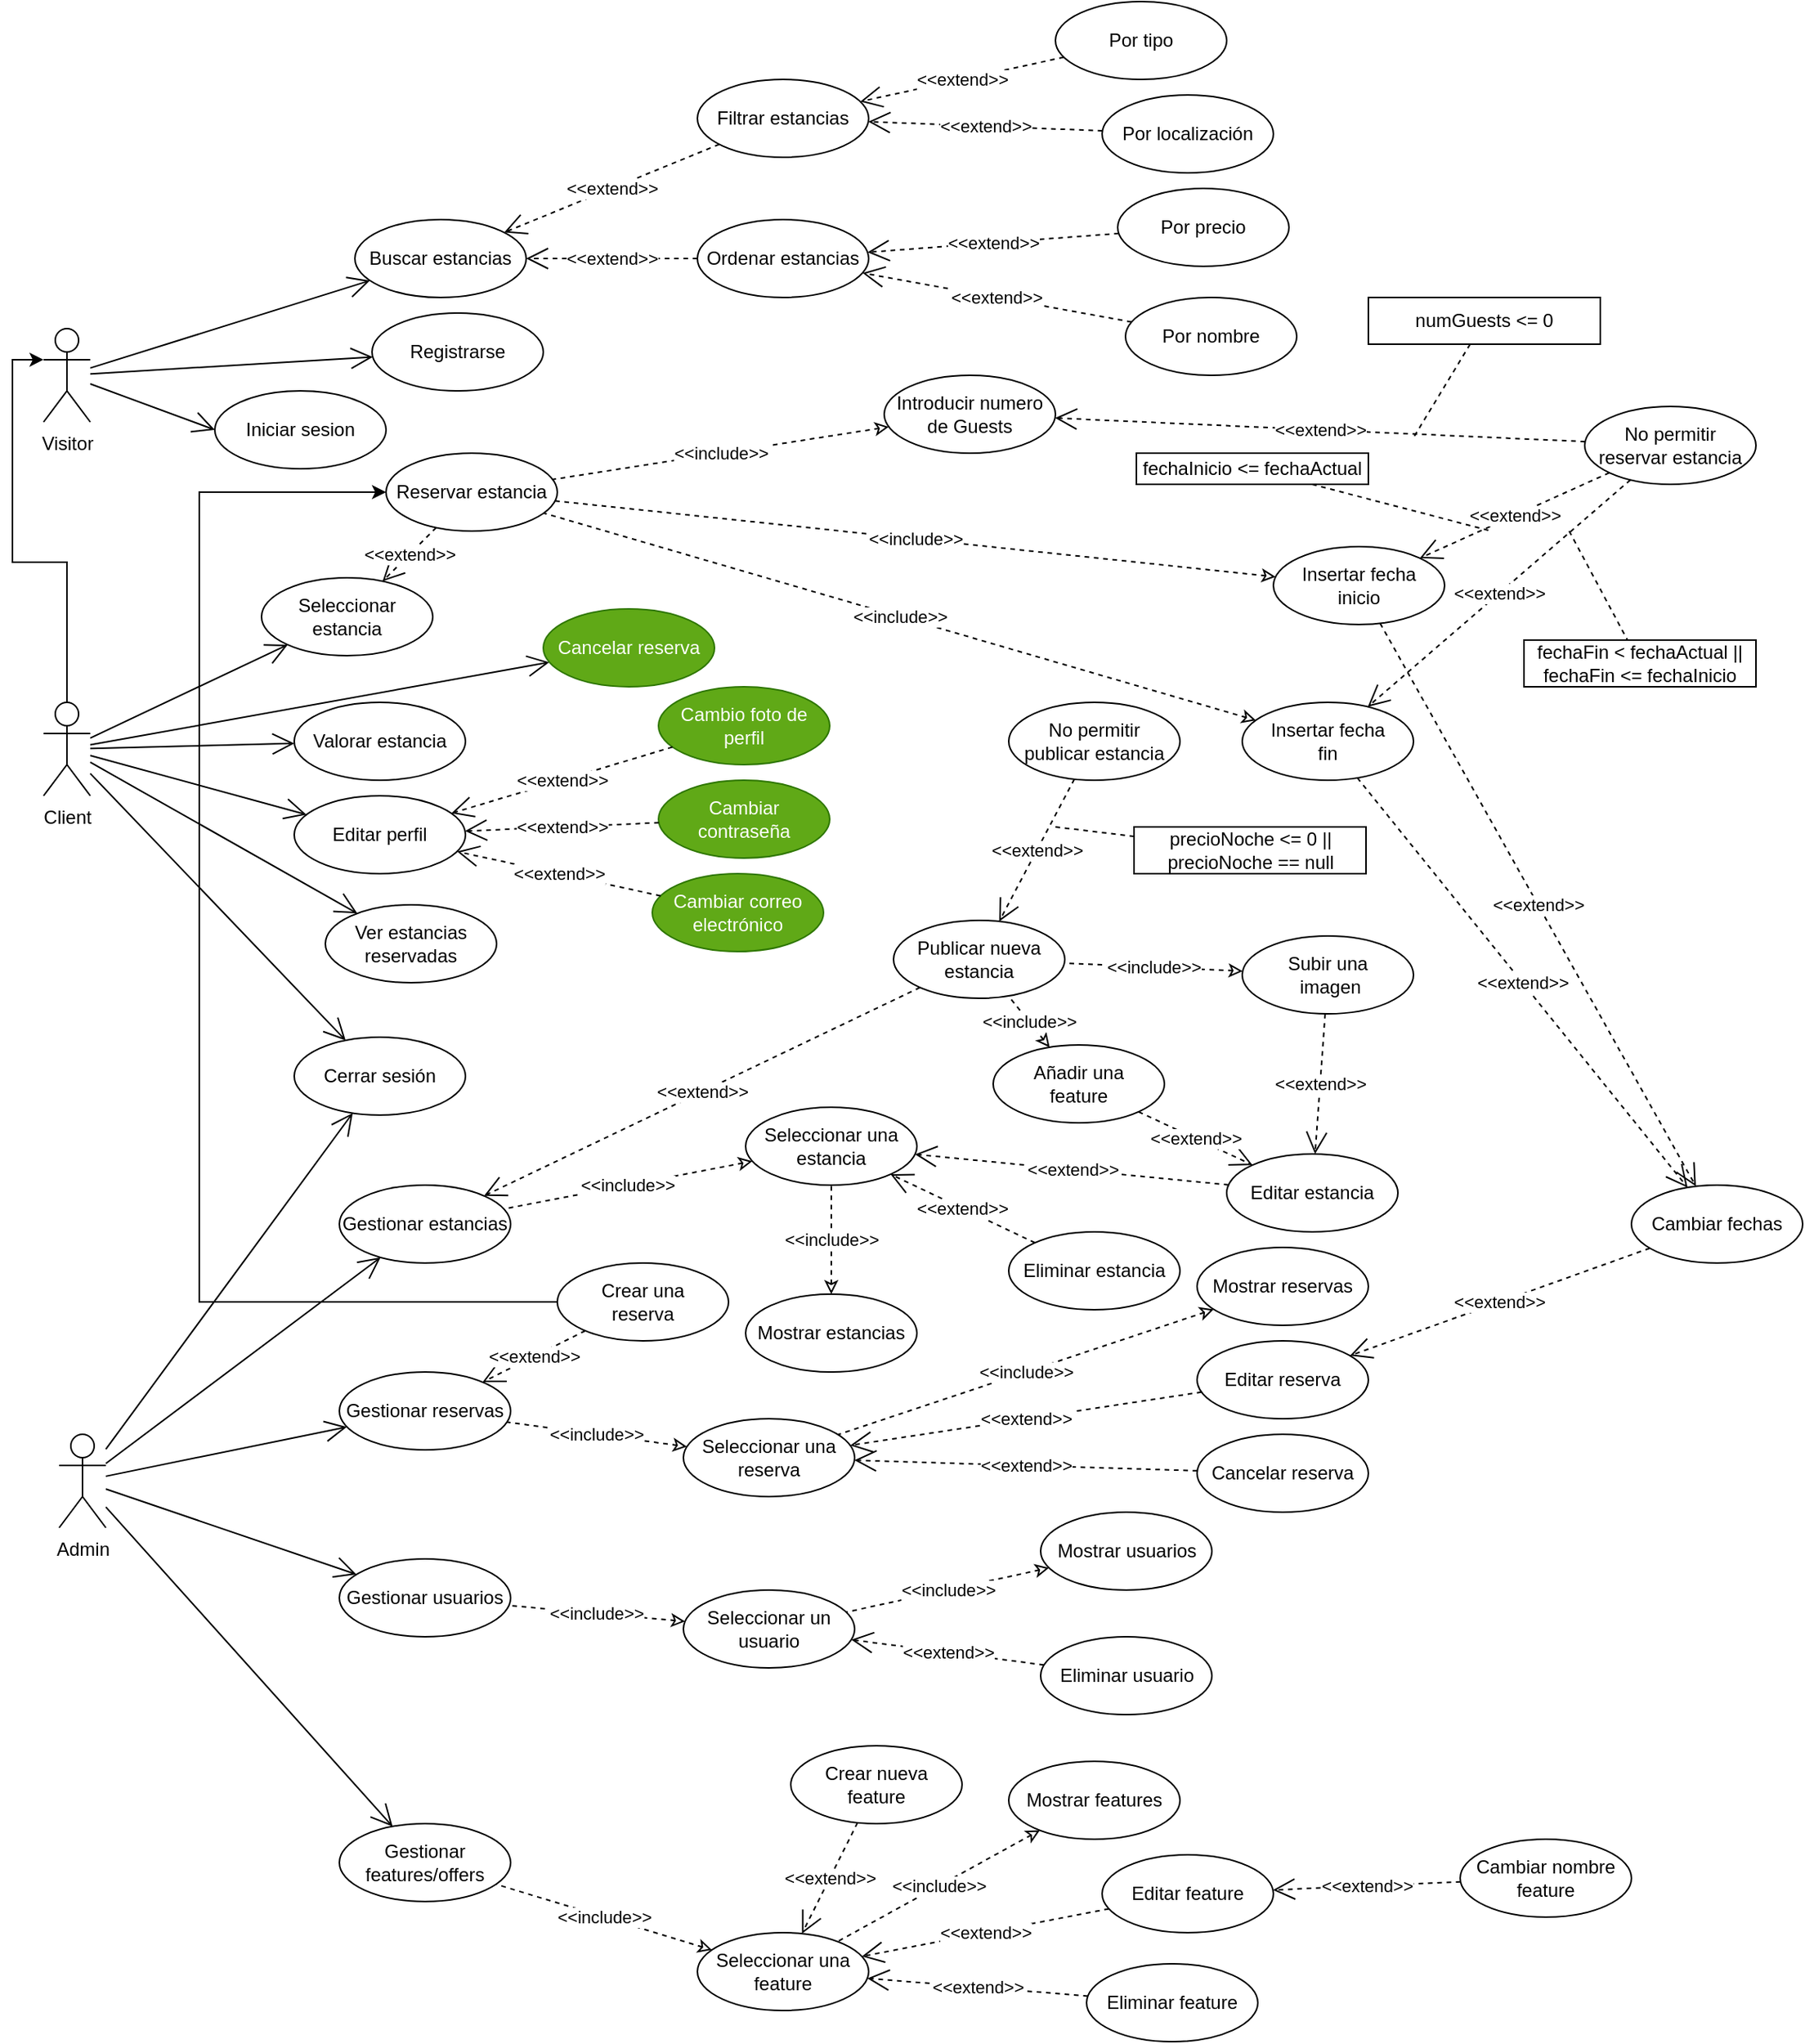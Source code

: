 <mxfile version="26.2.9">
  <diagram name="Página-1" id="_xO0QbE987_X0M04Rgfk">
    <mxGraphModel grid="1" page="1" gridSize="10" guides="1" tooltips="1" connect="1" arrows="1" fold="1" pageScale="1" pageWidth="827" pageHeight="1169" math="0" shadow="0">
      <root>
        <mxCell id="0" />
        <mxCell id="1" parent="0" />
        <mxCell id="gRz4dffpKQASnEYgBaMr-1" value="Visitor" style="shape=umlActor;verticalLabelPosition=bottom;verticalAlign=top;html=1;" vertex="1" parent="1">
          <mxGeometry x="90" y="80" width="30" height="60" as="geometry" />
        </mxCell>
        <mxCell id="uzNzcCV1e9_UphAIk8Aw-1" value="Admin" style="shape=umlActor;verticalLabelPosition=bottom;verticalAlign=top;html=1;" vertex="1" parent="1">
          <mxGeometry x="100" y="790" width="30" height="60" as="geometry" />
        </mxCell>
        <mxCell id="uzNzcCV1e9_UphAIk8Aw-9" style="edgeStyle=orthogonalEdgeStyle;rounded=0;orthogonalLoop=1;jettySize=auto;html=1;entryX=0;entryY=0.333;entryDx=0;entryDy=0;entryPerimeter=0;" edge="1" parent="1" source="uzNzcCV1e9_UphAIk8Aw-2" target="gRz4dffpKQASnEYgBaMr-1">
          <mxGeometry relative="1" as="geometry">
            <mxPoint x="40" y="130" as="targetPoint" />
          </mxGeometry>
        </mxCell>
        <mxCell id="uzNzcCV1e9_UphAIk8Aw-2" value="Client" style="shape=umlActor;verticalLabelPosition=bottom;verticalAlign=top;html=1;" vertex="1" parent="1">
          <mxGeometry x="90" y="320" width="30" height="60" as="geometry" />
        </mxCell>
        <mxCell id="uzNzcCV1e9_UphAIk8Aw-18" value="" style="endArrow=open;endFill=1;endSize=12;html=1;rounded=0;" edge="1" parent="1" source="gRz4dffpKQASnEYgBaMr-1" target="uzNzcCV1e9_UphAIk8Aw-12">
          <mxGeometry width="160" relative="1" as="geometry">
            <mxPoint x="170" y="40" as="sourcePoint" />
            <mxPoint x="330" y="40" as="targetPoint" />
          </mxGeometry>
        </mxCell>
        <mxCell id="uzNzcCV1e9_UphAIk8Aw-19" value="" style="endArrow=open;endFill=1;endSize=12;html=1;rounded=0;" edge="1" parent="1" source="gRz4dffpKQASnEYgBaMr-1" target="uzNzcCV1e9_UphAIk8Aw-14">
          <mxGeometry width="160" relative="1" as="geometry">
            <mxPoint x="130" y="117" as="sourcePoint" />
            <mxPoint x="420" y="55" as="targetPoint" />
          </mxGeometry>
        </mxCell>
        <mxCell id="uzNzcCV1e9_UphAIk8Aw-20" value="" style="endArrow=open;endFill=1;endSize=12;html=1;rounded=0;entryX=0;entryY=0.5;entryDx=0;entryDy=0;" edge="1" parent="1" source="gRz4dffpKQASnEYgBaMr-1" target="uzNzcCV1e9_UphAIk8Aw-13">
          <mxGeometry width="160" relative="1" as="geometry">
            <mxPoint x="130" y="119" as="sourcePoint" />
            <mxPoint x="340" y="105" as="targetPoint" />
          </mxGeometry>
        </mxCell>
        <mxCell id="uzNzcCV1e9_UphAIk8Aw-25" value="" style="endArrow=open;endFill=1;endSize=12;html=1;rounded=0;" edge="1" parent="1" source="uzNzcCV1e9_UphAIk8Aw-2" target="CLV_C2SPUZ1AyrpM7MTl-60">
          <mxGeometry width="160" relative="1" as="geometry">
            <mxPoint x="130" y="124" as="sourcePoint" />
            <mxPoint x="230" y="290" as="targetPoint" />
          </mxGeometry>
        </mxCell>
        <mxCell id="uzNzcCV1e9_UphAIk8Aw-26" value="" style="endArrow=open;endFill=1;endSize=12;html=1;rounded=0;" edge="1" parent="1" source="uzNzcCV1e9_UphAIk8Aw-2" target="uzNzcCV1e9_UphAIk8Aw-16">
          <mxGeometry width="160" relative="1" as="geometry">
            <mxPoint x="130" y="276" as="sourcePoint" />
            <mxPoint x="200" y="255" as="targetPoint" />
          </mxGeometry>
        </mxCell>
        <mxCell id="uzNzcCV1e9_UphAIk8Aw-28" value="" style="endArrow=open;endFill=1;endSize=12;html=1;rounded=0;" edge="1" parent="1" source="uzNzcCV1e9_UphAIk8Aw-2" target="uzNzcCV1e9_UphAIk8Aw-27">
          <mxGeometry width="160" relative="1" as="geometry">
            <mxPoint x="130" y="355" as="sourcePoint" />
            <mxPoint x="270" y="305" as="targetPoint" />
          </mxGeometry>
        </mxCell>
        <mxCell id="uzNzcCV1e9_UphAIk8Aw-30" value="" style="endArrow=open;endFill=1;endSize=12;html=1;rounded=0;" edge="1" parent="1" source="uzNzcCV1e9_UphAIk8Aw-2" target="uzNzcCV1e9_UphAIk8Aw-29">
          <mxGeometry width="160" relative="1" as="geometry">
            <mxPoint x="130" y="360" as="sourcePoint" />
            <mxPoint x="270" y="365" as="targetPoint" />
          </mxGeometry>
        </mxCell>
        <mxCell id="uzNzcCV1e9_UphAIk8Aw-38" value="" style="endArrow=open;endFill=1;endSize=12;html=1;rounded=0;" edge="1" parent="1" source="uzNzcCV1e9_UphAIk8Aw-2" target="uzNzcCV1e9_UphAIk8Aw-37">
          <mxGeometry width="160" relative="1" as="geometry">
            <mxPoint x="130" y="366" as="sourcePoint" />
            <mxPoint x="261" y="415" as="targetPoint" />
          </mxGeometry>
        </mxCell>
        <mxCell id="uzNzcCV1e9_UphAIk8Aw-12" value="Buscar estancias" style="ellipse;whiteSpace=wrap;html=1;" vertex="1" parent="1">
          <mxGeometry x="290" y="10" width="110" height="50" as="geometry" />
        </mxCell>
        <mxCell id="uzNzcCV1e9_UphAIk8Aw-13" value="Iniciar sesion" style="ellipse;whiteSpace=wrap;html=1;" vertex="1" parent="1">
          <mxGeometry x="200" y="120" width="110" height="50" as="geometry" />
        </mxCell>
        <mxCell id="uzNzcCV1e9_UphAIk8Aw-14" value="Registrarse" style="ellipse;whiteSpace=wrap;html=1;" vertex="1" parent="1">
          <mxGeometry x="301" y="70" width="110" height="50" as="geometry" />
        </mxCell>
        <mxCell id="uzNzcCV1e9_UphAIk8Aw-15" value="Reservar estancia" style="ellipse;whiteSpace=wrap;html=1;" vertex="1" parent="1">
          <mxGeometry x="310" y="160" width="110" height="50" as="geometry" />
        </mxCell>
        <mxCell id="uzNzcCV1e9_UphAIk8Aw-16" value="Cancelar reserva" style="ellipse;whiteSpace=wrap;html=1;fillColor=#60a917;fontColor=#ffffff;strokeColor=#2D7600;" vertex="1" parent="1">
          <mxGeometry x="411" y="260" width="110" height="50" as="geometry" />
        </mxCell>
        <mxCell id="uzNzcCV1e9_UphAIk8Aw-27" value="Valorar estancia" style="ellipse;whiteSpace=wrap;html=1;" vertex="1" parent="1">
          <mxGeometry x="251" y="320" width="110" height="50" as="geometry" />
        </mxCell>
        <mxCell id="uzNzcCV1e9_UphAIk8Aw-29" value="Editar perfil" style="ellipse;whiteSpace=wrap;html=1;" vertex="1" parent="1">
          <mxGeometry x="251" y="380" width="110" height="50" as="geometry" />
        </mxCell>
        <mxCell id="uzNzcCV1e9_UphAIk8Aw-31" value="Cambiar contraseña" style="ellipse;whiteSpace=wrap;html=1;fillColor=#60a917;fontColor=#ffffff;strokeColor=#2D7600;" vertex="1" parent="1">
          <mxGeometry x="485" y="370" width="110" height="50" as="geometry" />
        </mxCell>
        <mxCell id="uzNzcCV1e9_UphAIk8Aw-32" value="&amp;lt;&amp;lt;e&lt;span style=&quot;background-color: light-dark(#ffffff, var(--ge-dark-color, #121212)); color: light-dark(rgb(0, 0, 0), rgb(255, 255, 255));&quot;&gt;xtend&amp;gt;&amp;gt;&lt;/span&gt;" style="endArrow=open;endSize=12;dashed=1;html=1;rounded=0;" edge="1" parent="1" source="uzNzcCV1e9_UphAIk8Aw-31" target="uzNzcCV1e9_UphAIk8Aw-29">
          <mxGeometry width="160" relative="1" as="geometry">
            <mxPoint x="411" y="285" as="sourcePoint" />
            <mxPoint x="271" y="255" as="targetPoint" />
          </mxGeometry>
        </mxCell>
        <mxCell id="uzNzcCV1e9_UphAIk8Aw-33" value="Cambio foto de&lt;div&gt;perfil&lt;/div&gt;" style="ellipse;whiteSpace=wrap;html=1;fillColor=#60a917;fontColor=#ffffff;strokeColor=#2D7600;" vertex="1" parent="1">
          <mxGeometry x="485" y="310" width="110" height="50" as="geometry" />
        </mxCell>
        <mxCell id="uzNzcCV1e9_UphAIk8Aw-34" value="&amp;lt;&amp;lt;e&lt;span style=&quot;background-color: light-dark(#ffffff, var(--ge-dark-color, #121212)); color: light-dark(rgb(0, 0, 0), rgb(255, 255, 255));&quot;&gt;xtend&amp;gt;&amp;gt;&lt;/span&gt;" style="endArrow=open;endSize=12;dashed=1;html=1;rounded=0;" edge="1" parent="1" source="uzNzcCV1e9_UphAIk8Aw-33" target="uzNzcCV1e9_UphAIk8Aw-29">
          <mxGeometry width="160" relative="1" as="geometry">
            <mxPoint x="451" y="465" as="sourcePoint" />
            <mxPoint x="341" y="425" as="targetPoint" />
          </mxGeometry>
        </mxCell>
        <mxCell id="uzNzcCV1e9_UphAIk8Aw-35" value="Cambiar correo&lt;div&gt;electrónico&lt;/div&gt;" style="ellipse;whiteSpace=wrap;html=1;fillColor=#60a917;fontColor=#ffffff;strokeColor=#2D7600;" vertex="1" parent="1">
          <mxGeometry x="481" y="430" width="110" height="50" as="geometry" />
        </mxCell>
        <mxCell id="uzNzcCV1e9_UphAIk8Aw-36" value="&amp;lt;&amp;lt;e&lt;span style=&quot;background-color: light-dark(#ffffff, var(--ge-dark-color, #121212)); color: light-dark(rgb(0, 0, 0), rgb(255, 255, 255));&quot;&gt;xtend&amp;gt;&amp;gt;&lt;/span&gt;" style="endArrow=open;endSize=12;dashed=1;html=1;rounded=0;" edge="1" parent="1" source="uzNzcCV1e9_UphAIk8Aw-35" target="uzNzcCV1e9_UphAIk8Aw-29">
          <mxGeometry width="160" relative="1" as="geometry">
            <mxPoint x="441" y="365" as="sourcePoint" />
            <mxPoint x="325" y="407" as="targetPoint" />
          </mxGeometry>
        </mxCell>
        <mxCell id="uzNzcCV1e9_UphAIk8Aw-37" value="Ver estancias&lt;div&gt;reservadas&lt;/div&gt;" style="ellipse;whiteSpace=wrap;html=1;" vertex="1" parent="1">
          <mxGeometry x="271" y="450" width="110" height="50" as="geometry" />
        </mxCell>
        <mxCell id="uzNzcCV1e9_UphAIk8Aw-39" value="Insertar fecha&lt;div&gt;inicio&lt;/div&gt;" style="ellipse;whiteSpace=wrap;html=1;" vertex="1" parent="1">
          <mxGeometry x="880" y="220" width="110" height="50" as="geometry" />
        </mxCell>
        <mxCell id="uzNzcCV1e9_UphAIk8Aw-40" value="Insertar fecha&lt;div&gt;fin&lt;/div&gt;" style="ellipse;whiteSpace=wrap;html=1;" vertex="1" parent="1">
          <mxGeometry x="860" y="320" width="110" height="50" as="geometry" />
        </mxCell>
        <mxCell id="uzNzcCV1e9_UphAIk8Aw-41" value="&amp;lt;&amp;lt;include&lt;span style=&quot;background-color: light-dark(#ffffff, var(--ge-dark-color, #121212)); color: light-dark(rgb(0, 0, 0), rgb(255, 255, 255));&quot;&gt;&amp;gt;&amp;gt;&lt;/span&gt;" style="endArrow=none;endSize=12;dashed=1;html=1;rounded=0;startArrow=classic;startFill=0;" edge="1" parent="1" source="uzNzcCV1e9_UphAIk8Aw-39" target="uzNzcCV1e9_UphAIk8Aw-15">
          <mxGeometry width="160" relative="1" as="geometry">
            <mxPoint x="407" y="250" as="sourcePoint" />
            <mxPoint x="291" y="292" as="targetPoint" />
          </mxGeometry>
        </mxCell>
        <mxCell id="uzNzcCV1e9_UphAIk8Aw-42" value="&amp;lt;&amp;lt;include&lt;span style=&quot;background-color: light-dark(#ffffff, var(--ge-dark-color, #121212)); color: light-dark(rgb(0, 0, 0), rgb(255, 255, 255));&quot;&gt;&amp;gt;&amp;gt;&lt;/span&gt;" style="endArrow=none;endSize=12;dashed=1;html=1;rounded=0;startArrow=classic;startFill=0;" edge="1" parent="1" source="uzNzcCV1e9_UphAIk8Aw-40" target="uzNzcCV1e9_UphAIk8Aw-15">
          <mxGeometry width="160" relative="1" as="geometry">
            <mxPoint x="427" y="153" as="sourcePoint" />
            <mxPoint x="320" y="215" as="targetPoint" />
          </mxGeometry>
        </mxCell>
        <mxCell id="uzNzcCV1e9_UphAIk8Aw-43" value="No permitir&lt;div&gt;reservar estancia&lt;/div&gt;" style="ellipse;whiteSpace=wrap;html=1;" vertex="1" parent="1">
          <mxGeometry x="1080" y="130" width="110" height="50" as="geometry" />
        </mxCell>
        <mxCell id="uzNzcCV1e9_UphAIk8Aw-44" value="&amp;lt;&amp;lt;extend&amp;gt;&lt;span style=&quot;background-color: light-dark(#ffffff, var(--ge-dark-color, #121212)); color: light-dark(rgb(0, 0, 0), rgb(255, 255, 255));&quot;&gt;&amp;gt;&lt;/span&gt;" style="endArrow=open;endSize=12;dashed=1;html=1;rounded=0;" edge="1" parent="1" source="uzNzcCV1e9_UphAIk8Aw-43" target="uzNzcCV1e9_UphAIk8Aw-39">
          <mxGeometry width="160" relative="1" as="geometry">
            <mxPoint x="615" y="40" as="sourcePoint" />
            <mxPoint x="511" y="93" as="targetPoint" />
          </mxGeometry>
        </mxCell>
        <mxCell id="uzNzcCV1e9_UphAIk8Aw-45" value="&amp;lt;&amp;lt;extend&amp;gt;&lt;span style=&quot;background-color: light-dark(#ffffff, var(--ge-dark-color, #121212)); color: light-dark(rgb(0, 0, 0), rgb(255, 255, 255));&quot;&gt;&amp;gt;&lt;/span&gt;" style="endArrow=open;endSize=12;dashed=1;html=1;rounded=0;" edge="1" parent="1" source="uzNzcCV1e9_UphAIk8Aw-43" target="uzNzcCV1e9_UphAIk8Aw-40">
          <mxGeometry width="160" relative="1" as="geometry">
            <mxPoint x="651" y="125" as="sourcePoint" />
            <mxPoint x="521" y="145" as="targetPoint" />
          </mxGeometry>
        </mxCell>
        <mxCell id="uzNzcCV1e9_UphAIk8Aw-47" value="&lt;span style=&quot;text-wrap-mode: nowrap;&quot;&gt;fechaInicio &amp;lt;= fechaActual&lt;/span&gt;" style="rounded=0;whiteSpace=wrap;html=1;" vertex="1" parent="1">
          <mxGeometry x="792" y="160" width="149" height="20" as="geometry" />
        </mxCell>
        <mxCell id="uzNzcCV1e9_UphAIk8Aw-49" value="&lt;span style=&quot;text-wrap-mode: nowrap;&quot;&gt;fechaFin &amp;lt; fechaActual ||&lt;/span&gt;&lt;div&gt;&lt;span style=&quot;text-wrap-mode: nowrap;&quot;&gt;fechaFin &amp;lt;= fechaInicio&lt;/span&gt;&lt;/div&gt;" style="rounded=0;whiteSpace=wrap;html=1;" vertex="1" parent="1">
          <mxGeometry x="1041" y="280" width="149" height="30" as="geometry" />
        </mxCell>
        <mxCell id="uzNzcCV1e9_UphAIk8Aw-52" value="Publicar nueva estancia" style="ellipse;whiteSpace=wrap;html=1;" vertex="1" parent="1">
          <mxGeometry x="636" y="460" width="110" height="50" as="geometry" />
        </mxCell>
        <mxCell id="CnRL0Yv4_9OjAKzk4nfm-30" value="Editar estancia" style="ellipse;whiteSpace=wrap;html=1;" vertex="1" parent="1">
          <mxGeometry x="850" y="610" width="110" height="50" as="geometry" />
        </mxCell>
        <mxCell id="CnRL0Yv4_9OjAKzk4nfm-31" value="Eliminar estancia" style="ellipse;whiteSpace=wrap;html=1;" vertex="1" parent="1">
          <mxGeometry x="710" y="660" width="110" height="50" as="geometry" />
        </mxCell>
        <mxCell id="CnRL0Yv4_9OjAKzk4nfm-32" value="Filtrar estancias" style="ellipse;whiteSpace=wrap;html=1;" vertex="1" parent="1">
          <mxGeometry x="510" y="-80" width="110" height="50" as="geometry" />
        </mxCell>
        <mxCell id="CnRL0Yv4_9OjAKzk4nfm-35" value="&amp;lt;&amp;lt;extend&amp;gt;&lt;span style=&quot;background-color: light-dark(#ffffff, var(--ge-dark-color, #121212)); color: light-dark(rgb(0, 0, 0), rgb(255, 255, 255));&quot;&gt;&amp;gt;&lt;/span&gt;" style="endArrow=open;endSize=12;dashed=1;html=1;rounded=0;" edge="1" parent="1" source="CnRL0Yv4_9OjAKzk4nfm-32" target="uzNzcCV1e9_UphAIk8Aw-12">
          <mxGeometry width="160" relative="1" as="geometry">
            <mxPoint x="651" y="145" as="sourcePoint" />
            <mxPoint x="531" y="135" as="targetPoint" />
          </mxGeometry>
        </mxCell>
        <mxCell id="CLV_C2SPUZ1AyrpM7MTl-1" value="Mostrar estancias" style="ellipse;whiteSpace=wrap;html=1;" vertex="1" parent="1">
          <mxGeometry x="541" y="700" width="110" height="50" as="geometry" />
        </mxCell>
        <mxCell id="uzNzcCV1e9_UphAIk8Aw-50" value="" style="endArrow=none;dashed=1;html=1;rounded=0;" edge="1" parent="1" source="uzNzcCV1e9_UphAIk8Aw-47">
          <mxGeometry width="50" height="50" relative="1" as="geometry">
            <mxPoint x="724.5" y="450" as="sourcePoint" />
            <mxPoint x="1020" y="210" as="targetPoint" />
          </mxGeometry>
        </mxCell>
        <mxCell id="uzNzcCV1e9_UphAIk8Aw-51" value="" style="endArrow=none;dashed=1;html=1;rounded=0;" edge="1" parent="1" target="uzNzcCV1e9_UphAIk8Aw-49">
          <mxGeometry width="50" height="50" relative="1" as="geometry">
            <mxPoint x="1070" y="210" as="sourcePoint" />
            <mxPoint x="1103.497" y="330" as="targetPoint" />
          </mxGeometry>
        </mxCell>
        <mxCell id="CLV_C2SPUZ1AyrpM7MTl-10" value="Gestionar estancias" style="ellipse;whiteSpace=wrap;html=1;" vertex="1" parent="1">
          <mxGeometry x="280" y="630" width="110" height="50" as="geometry" />
        </mxCell>
        <mxCell id="CLV_C2SPUZ1AyrpM7MTl-11" value="Gestionar reservas" style="ellipse;whiteSpace=wrap;html=1;" vertex="1" parent="1">
          <mxGeometry x="280" y="750" width="110" height="50" as="geometry" />
        </mxCell>
        <mxCell id="CLV_C2SPUZ1AyrpM7MTl-12" value="Gestionar usuarios" style="ellipse;whiteSpace=wrap;html=1;" vertex="1" parent="1">
          <mxGeometry x="280" y="870" width="110" height="50" as="geometry" />
        </mxCell>
        <mxCell id="CLV_C2SPUZ1AyrpM7MTl-13" value="" style="endArrow=open;endFill=1;endSize=12;html=1;rounded=0;" edge="1" parent="1" source="uzNzcCV1e9_UphAIk8Aw-1" target="CLV_C2SPUZ1AyrpM7MTl-10">
          <mxGeometry width="160" relative="1" as="geometry">
            <mxPoint x="140" y="626" as="sourcePoint" />
            <mxPoint x="241" y="630" as="targetPoint" />
          </mxGeometry>
        </mxCell>
        <mxCell id="CLV_C2SPUZ1AyrpM7MTl-14" value="" style="endArrow=open;endFill=1;endSize=12;html=1;rounded=0;" edge="1" parent="1" source="uzNzcCV1e9_UphAIk8Aw-1" target="CLV_C2SPUZ1AyrpM7MTl-11">
          <mxGeometry width="160" relative="1" as="geometry">
            <mxPoint x="140" y="815" as="sourcePoint" />
            <mxPoint x="290" y="665" as="targetPoint" />
          </mxGeometry>
        </mxCell>
        <mxCell id="CLV_C2SPUZ1AyrpM7MTl-15" value="" style="endArrow=open;endFill=1;endSize=12;html=1;rounded=0;" edge="1" parent="1" source="uzNzcCV1e9_UphAIk8Aw-1" target="CLV_C2SPUZ1AyrpM7MTl-12">
          <mxGeometry width="160" relative="1" as="geometry">
            <mxPoint x="140" y="832" as="sourcePoint" />
            <mxPoint x="281" y="855" as="targetPoint" />
          </mxGeometry>
        </mxCell>
        <mxCell id="CLV_C2SPUZ1AyrpM7MTl-16" value="&amp;lt;&amp;lt;e&lt;span style=&quot;background-color: light-dark(#ffffff, var(--ge-dark-color, #121212)); color: light-dark(rgb(0, 0, 0), rgb(255, 255, 255));&quot;&gt;xtend&amp;gt;&amp;gt;&lt;/span&gt;" style="endArrow=open;endSize=12;dashed=1;html=1;rounded=0;" edge="1" parent="1" source="uzNzcCV1e9_UphAIk8Aw-52" target="CLV_C2SPUZ1AyrpM7MTl-10">
          <mxGeometry width="160" relative="1" as="geometry">
            <mxPoint x="451" y="495" as="sourcePoint" />
            <mxPoint x="325" y="443" as="targetPoint" />
          </mxGeometry>
        </mxCell>
        <mxCell id="CLV_C2SPUZ1AyrpM7MTl-17" value="&amp;lt;&amp;lt;e&lt;span style=&quot;background-color: light-dark(#ffffff, var(--ge-dark-color, #121212)); color: light-dark(rgb(0, 0, 0), rgb(255, 255, 255));&quot;&gt;xtend&amp;gt;&amp;gt;&lt;/span&gt;" style="endArrow=open;endSize=12;dashed=1;html=1;rounded=0;" edge="1" parent="1" source="CnRL0Yv4_9OjAKzk4nfm-30" target="CLV_C2SPUZ1AyrpM7MTl-35">
          <mxGeometry width="160" relative="1" as="geometry">
            <mxPoint x="457" y="588" as="sourcePoint" />
            <mxPoint x="372" y="643" as="targetPoint" />
          </mxGeometry>
        </mxCell>
        <mxCell id="CLV_C2SPUZ1AyrpM7MTl-18" value="&amp;lt;&amp;lt;e&lt;span style=&quot;background-color: light-dark(#ffffff, var(--ge-dark-color, #121212)); color: light-dark(rgb(0, 0, 0), rgb(255, 255, 255));&quot;&gt;xtend&amp;gt;&amp;gt;&lt;/span&gt;" style="endArrow=open;endSize=12;dashed=1;html=1;rounded=0;" edge="1" parent="1" source="CnRL0Yv4_9OjAKzk4nfm-31" target="CLV_C2SPUZ1AyrpM7MTl-35">
          <mxGeometry width="160" relative="1" as="geometry">
            <mxPoint x="480" y="625" as="sourcePoint" />
            <mxPoint x="384" y="647" as="targetPoint" />
          </mxGeometry>
        </mxCell>
        <mxCell id="CLV_C2SPUZ1AyrpM7MTl-20" value="Cerrar sesión" style="ellipse;whiteSpace=wrap;html=1;" vertex="1" parent="1">
          <mxGeometry x="251" y="535" width="110" height="50" as="geometry" />
        </mxCell>
        <mxCell id="CLV_C2SPUZ1AyrpM7MTl-21" value="" style="endArrow=open;endFill=1;endSize=12;html=1;rounded=0;" edge="1" parent="1" source="uzNzcCV1e9_UphAIk8Aw-2" target="CLV_C2SPUZ1AyrpM7MTl-20">
          <mxGeometry width="160" relative="1" as="geometry">
            <mxPoint x="130" y="372" as="sourcePoint" />
            <mxPoint x="261" y="475" as="targetPoint" />
          </mxGeometry>
        </mxCell>
        <mxCell id="CLV_C2SPUZ1AyrpM7MTl-22" value="" style="endArrow=open;endFill=1;endSize=12;html=1;rounded=0;" edge="1" parent="1" source="uzNzcCV1e9_UphAIk8Aw-1" target="CLV_C2SPUZ1AyrpM7MTl-20">
          <mxGeometry width="160" relative="1" as="geometry">
            <mxPoint x="130" y="381" as="sourcePoint" />
            <mxPoint x="247" y="547" as="targetPoint" />
          </mxGeometry>
        </mxCell>
        <mxCell id="CLV_C2SPUZ1AyrpM7MTl-23" value="Mostrar reservas" style="ellipse;whiteSpace=wrap;html=1;" vertex="1" parent="1">
          <mxGeometry x="831" y="670" width="110" height="50" as="geometry" />
        </mxCell>
        <mxCell id="CLV_C2SPUZ1AyrpM7MTl-24" value="Editar reserva" style="ellipse;whiteSpace=wrap;html=1;" vertex="1" parent="1">
          <mxGeometry x="831" y="730" width="110" height="50" as="geometry" />
        </mxCell>
        <mxCell id="CLV_C2SPUZ1AyrpM7MTl-25" value="Cancelar reserva" style="ellipse;whiteSpace=wrap;html=1;" vertex="1" parent="1">
          <mxGeometry x="831" y="790" width="110" height="50" as="geometry" />
        </mxCell>
        <mxCell id="CLV_C2SPUZ1AyrpM7MTl-27" value="&amp;lt;&amp;lt;e&lt;span style=&quot;background-color: light-dark(#ffffff, var(--ge-dark-color, #121212)); color: light-dark(rgb(0, 0, 0), rgb(255, 255, 255));&quot;&gt;xtend&amp;gt;&amp;gt;&lt;/span&gt;" style="endArrow=open;endSize=12;dashed=1;html=1;rounded=0;" edge="1" parent="1" source="CLV_C2SPUZ1AyrpM7MTl-24" target="CLV_C2SPUZ1AyrpM7MTl-37">
          <mxGeometry width="160" relative="1" as="geometry">
            <mxPoint x="491" y="795" as="sourcePoint" />
            <mxPoint x="395" y="837" as="targetPoint" />
          </mxGeometry>
        </mxCell>
        <mxCell id="CLV_C2SPUZ1AyrpM7MTl-28" value="&amp;lt;&amp;lt;e&lt;span style=&quot;background-color: light-dark(#ffffff, var(--ge-dark-color, #121212)); color: light-dark(rgb(0, 0, 0), rgb(255, 255, 255));&quot;&gt;xtend&amp;gt;&amp;gt;&lt;/span&gt;" style="endArrow=open;endSize=12;dashed=1;html=1;rounded=0;" edge="1" parent="1" source="CLV_C2SPUZ1AyrpM7MTl-25" target="CLV_C2SPUZ1AyrpM7MTl-37">
          <mxGeometry width="160" relative="1" as="geometry">
            <mxPoint x="491" y="865" as="sourcePoint" />
            <mxPoint x="411" y="855" as="targetPoint" />
          </mxGeometry>
        </mxCell>
        <mxCell id="CLV_C2SPUZ1AyrpM7MTl-29" value="Mostrar usuarios" style="ellipse;whiteSpace=wrap;html=1;" vertex="1" parent="1">
          <mxGeometry x="730.5" y="840" width="110" height="50" as="geometry" />
        </mxCell>
        <mxCell id="CLV_C2SPUZ1AyrpM7MTl-31" value="Eliminar usuario" style="ellipse;whiteSpace=wrap;html=1;" vertex="1" parent="1">
          <mxGeometry x="730.5" y="920" width="110" height="50" as="geometry" />
        </mxCell>
        <mxCell id="CLV_C2SPUZ1AyrpM7MTl-34" value="&amp;lt;&amp;lt;e&lt;span style=&quot;background-color: light-dark(#ffffff, var(--ge-dark-color, #121212)); color: light-dark(rgb(0, 0, 0), rgb(255, 255, 255));&quot;&gt;xtend&amp;gt;&amp;gt;&lt;/span&gt;" style="endArrow=open;endSize=12;dashed=1;html=1;rounded=0;" edge="1" parent="1" source="CLV_C2SPUZ1AyrpM7MTl-31" target="CLV_C2SPUZ1AyrpM7MTl-38">
          <mxGeometry width="160" relative="1" as="geometry">
            <mxPoint x="551" y="1035" as="sourcePoint" />
            <mxPoint x="400" y="1015" as="targetPoint" />
          </mxGeometry>
        </mxCell>
        <mxCell id="CLV_C2SPUZ1AyrpM7MTl-35" value="Seleccionar una&lt;div&gt;estancia&lt;/div&gt;" style="ellipse;whiteSpace=wrap;html=1;" vertex="1" parent="1">
          <mxGeometry x="541" y="580" width="110" height="50" as="geometry" />
        </mxCell>
        <mxCell id="CLV_C2SPUZ1AyrpM7MTl-36" value="&amp;lt;&amp;lt;include&lt;span style=&quot;background-color: light-dark(#ffffff, var(--ge-dark-color, #121212)); color: light-dark(rgb(0, 0, 0), rgb(255, 255, 255));&quot;&gt;&amp;gt;&amp;gt;&lt;/span&gt;" style="endArrow=none;endSize=12;dashed=1;html=1;rounded=0;startArrow=classic;startFill=0;" edge="1" parent="1" source="CLV_C2SPUZ1AyrpM7MTl-35" target="CLV_C2SPUZ1AyrpM7MTl-10">
          <mxGeometry width="160" relative="1" as="geometry">
            <mxPoint x="441" y="265" as="sourcePoint" />
            <mxPoint x="341" y="235" as="targetPoint" />
          </mxGeometry>
        </mxCell>
        <mxCell id="CLV_C2SPUZ1AyrpM7MTl-37" value="Seleccionar una&lt;div&gt;reserva&lt;/div&gt;" style="ellipse;whiteSpace=wrap;html=1;" vertex="1" parent="1">
          <mxGeometry x="501" y="780" width="110" height="50" as="geometry" />
        </mxCell>
        <mxCell id="CLV_C2SPUZ1AyrpM7MTl-38" value="Seleccionar un&lt;div&gt;usuario&lt;/div&gt;" style="ellipse;whiteSpace=wrap;html=1;" vertex="1" parent="1">
          <mxGeometry x="501" y="890" width="110" height="50" as="geometry" />
        </mxCell>
        <mxCell id="CLV_C2SPUZ1AyrpM7MTl-40" value="&amp;lt;&amp;lt;include&lt;span style=&quot;background-color: light-dark(#ffffff, var(--ge-dark-color, #121212)); color: light-dark(rgb(0, 0, 0), rgb(255, 255, 255));&quot;&gt;&amp;gt;&amp;gt;&lt;/span&gt;" style="endArrow=none;endSize=12;dashed=1;html=1;rounded=0;startArrow=classic;startFill=0;" edge="1" parent="1" source="CLV_C2SPUZ1AyrpM7MTl-38" target="CLV_C2SPUZ1AyrpM7MTl-12">
          <mxGeometry width="160" relative="1" as="geometry">
            <mxPoint x="495" y="620" as="sourcePoint" />
            <mxPoint x="397" y="658" as="targetPoint" />
          </mxGeometry>
        </mxCell>
        <mxCell id="CLV_C2SPUZ1AyrpM7MTl-41" value="&amp;lt;&amp;lt;include&lt;span style=&quot;background-color: light-dark(#ffffff, var(--ge-dark-color, #121212)); color: light-dark(rgb(0, 0, 0), rgb(255, 255, 255));&quot;&gt;&amp;gt;&amp;gt;&lt;/span&gt;" style="endArrow=none;endSize=12;dashed=1;html=1;rounded=0;startArrow=classic;startFill=0;" edge="1" parent="1" source="CLV_C2SPUZ1AyrpM7MTl-37" target="CLV_C2SPUZ1AyrpM7MTl-11">
          <mxGeometry width="160" relative="1" as="geometry">
            <mxPoint x="495" y="620" as="sourcePoint" />
            <mxPoint x="397" y="658" as="targetPoint" />
          </mxGeometry>
        </mxCell>
        <mxCell id="CLV_C2SPUZ1AyrpM7MTl-42" value="&amp;lt;&amp;lt;include&lt;span style=&quot;background-color: light-dark(#ffffff, var(--ge-dark-color, #121212)); color: light-dark(rgb(0, 0, 0), rgb(255, 255, 255));&quot;&gt;&amp;gt;&amp;gt;&lt;/span&gt;" style="endArrow=none;endSize=12;dashed=1;html=1;rounded=0;startArrow=classic;startFill=0;" edge="1" parent="1" source="CLV_C2SPUZ1AyrpM7MTl-29" target="CLV_C2SPUZ1AyrpM7MTl-38">
          <mxGeometry width="160" relative="1" as="geometry">
            <mxPoint x="511" y="975" as="sourcePoint" />
            <mxPoint x="400" y="935" as="targetPoint" />
          </mxGeometry>
        </mxCell>
        <mxCell id="CLV_C2SPUZ1AyrpM7MTl-43" value="&amp;lt;&amp;lt;include&lt;span style=&quot;background-color: light-dark(#ffffff, var(--ge-dark-color, #121212)); color: light-dark(rgb(0, 0, 0), rgb(255, 255, 255));&quot;&gt;&amp;gt;&amp;gt;&lt;/span&gt;" style="endArrow=none;endSize=12;dashed=1;html=1;rounded=0;startArrow=classic;startFill=0;" edge="1" parent="1" source="CLV_C2SPUZ1AyrpM7MTl-23" target="CLV_C2SPUZ1AyrpM7MTl-37">
          <mxGeometry width="160" relative="1" as="geometry">
            <mxPoint x="740" y="955" as="sourcePoint" />
            <mxPoint x="605" y="957" as="targetPoint" />
          </mxGeometry>
        </mxCell>
        <mxCell id="CLV_C2SPUZ1AyrpM7MTl-44" value="&amp;lt;&amp;lt;include&lt;span style=&quot;background-color: light-dark(#ffffff, var(--ge-dark-color, #121212)); color: light-dark(rgb(0, 0, 0), rgb(255, 255, 255));&quot;&gt;&amp;gt;&amp;gt;&lt;/span&gt;" style="endArrow=none;endSize=12;dashed=1;html=1;rounded=0;startArrow=classic;startFill=0;" edge="1" parent="1" source="CLV_C2SPUZ1AyrpM7MTl-1" target="CLV_C2SPUZ1AyrpM7MTl-35">
          <mxGeometry width="160" relative="1" as="geometry">
            <mxPoint x="750" y="775" as="sourcePoint" />
            <mxPoint x="605" y="797" as="targetPoint" />
          </mxGeometry>
        </mxCell>
        <mxCell id="CLV_C2SPUZ1AyrpM7MTl-46" value="&amp;lt;&amp;lt;extend&amp;gt;&lt;span style=&quot;background-color: light-dark(#ffffff, var(--ge-dark-color, #121212)); color: light-dark(rgb(0, 0, 0), rgb(255, 255, 255));&quot;&gt;&amp;gt;&lt;/span&gt;" style="endArrow=open;endSize=12;dashed=1;html=1;rounded=0;" edge="1" parent="1" source="CLV_C2SPUZ1AyrpM7MTl-48" target="CnRL0Yv4_9OjAKzk4nfm-32">
          <mxGeometry width="160" relative="1" as="geometry">
            <mxPoint x="880" y="40" as="sourcePoint" />
            <mxPoint x="810" y="60" as="targetPoint" />
          </mxGeometry>
        </mxCell>
        <mxCell id="CLV_C2SPUZ1AyrpM7MTl-48" value="Por tipo" style="ellipse;whiteSpace=wrap;html=1;" vertex="1" parent="1">
          <mxGeometry x="740" y="-130" width="110" height="50" as="geometry" />
        </mxCell>
        <mxCell id="CLV_C2SPUZ1AyrpM7MTl-49" value="Ordenar estancias" style="ellipse;whiteSpace=wrap;html=1;" vertex="1" parent="1">
          <mxGeometry x="510" y="10" width="110" height="50" as="geometry" />
        </mxCell>
        <mxCell id="CLV_C2SPUZ1AyrpM7MTl-50" value="&amp;lt;&amp;lt;extend&amp;gt;&lt;span style=&quot;background-color: light-dark(#ffffff, var(--ge-dark-color, #121212)); color: light-dark(rgb(0, 0, 0), rgb(255, 255, 255));&quot;&gt;&amp;gt;&lt;/span&gt;" style="endArrow=open;endSize=12;dashed=1;html=1;rounded=0;" edge="1" parent="1" source="CLV_C2SPUZ1AyrpM7MTl-49" target="uzNzcCV1e9_UphAIk8Aw-12">
          <mxGeometry width="160" relative="1" as="geometry">
            <mxPoint x="1050" y="45" as="sourcePoint" />
            <mxPoint x="880" y="45" as="targetPoint" />
          </mxGeometry>
        </mxCell>
        <mxCell id="CLV_C2SPUZ1AyrpM7MTl-51" value="Por localización" style="ellipse;whiteSpace=wrap;html=1;" vertex="1" parent="1">
          <mxGeometry x="770" y="-70" width="110" height="50" as="geometry" />
        </mxCell>
        <mxCell id="CLV_C2SPUZ1AyrpM7MTl-52" value="&amp;lt;&amp;lt;extend&amp;gt;&lt;span style=&quot;background-color: light-dark(#ffffff, var(--ge-dark-color, #121212)); color: light-dark(rgb(0, 0, 0), rgb(255, 255, 255));&quot;&gt;&amp;gt;&lt;/span&gt;" style="endArrow=open;endSize=12;dashed=1;html=1;rounded=0;" edge="1" parent="1" source="CLV_C2SPUZ1AyrpM7MTl-51" target="CnRL0Yv4_9OjAKzk4nfm-32">
          <mxGeometry width="160" relative="1" as="geometry">
            <mxPoint x="1050" y="45" as="sourcePoint" />
            <mxPoint x="880" y="45" as="targetPoint" />
          </mxGeometry>
        </mxCell>
        <mxCell id="CLV_C2SPUZ1AyrpM7MTl-53" value="Por precio" style="ellipse;whiteSpace=wrap;html=1;" vertex="1" parent="1">
          <mxGeometry x="780" y="-10" width="110" height="50" as="geometry" />
        </mxCell>
        <mxCell id="CLV_C2SPUZ1AyrpM7MTl-54" value="Por nombre" style="ellipse;whiteSpace=wrap;html=1;" vertex="1" parent="1">
          <mxGeometry x="785" y="60" width="110" height="50" as="geometry" />
        </mxCell>
        <mxCell id="CLV_C2SPUZ1AyrpM7MTl-55" value="&amp;lt;&amp;lt;extend&amp;gt;&lt;span style=&quot;background-color: light-dark(#ffffff, var(--ge-dark-color, #121212)); color: light-dark(rgb(0, 0, 0), rgb(255, 255, 255));&quot;&gt;&amp;gt;&lt;/span&gt;" style="endArrow=open;endSize=12;dashed=1;html=1;rounded=0;" edge="1" parent="1" source="CLV_C2SPUZ1AyrpM7MTl-53" target="CLV_C2SPUZ1AyrpM7MTl-49">
          <mxGeometry width="160" relative="1" as="geometry">
            <mxPoint x="1054" y="90" as="sourcePoint" />
            <mxPoint x="876" y="55" as="targetPoint" />
          </mxGeometry>
        </mxCell>
        <mxCell id="CLV_C2SPUZ1AyrpM7MTl-56" value="&amp;lt;&amp;lt;extend&amp;gt;&lt;span style=&quot;background-color: light-dark(#ffffff, var(--ge-dark-color, #121212)); color: light-dark(rgb(0, 0, 0), rgb(255, 255, 255));&quot;&gt;&amp;gt;&lt;/span&gt;" style="endArrow=open;endSize=12;dashed=1;html=1;rounded=0;" edge="1" parent="1" source="CLV_C2SPUZ1AyrpM7MTl-54" target="CLV_C2SPUZ1AyrpM7MTl-49">
          <mxGeometry width="160" relative="1" as="geometry">
            <mxPoint x="978" y="142" as="sourcePoint" />
            <mxPoint x="872" y="113" as="targetPoint" />
          </mxGeometry>
        </mxCell>
        <mxCell id="CLV_C2SPUZ1AyrpM7MTl-60" value="Seleccionar&lt;div&gt;estancia&lt;/div&gt;" style="ellipse;whiteSpace=wrap;html=1;" vertex="1" parent="1">
          <mxGeometry x="230" y="240" width="110" height="50" as="geometry" />
        </mxCell>
        <mxCell id="CLV_C2SPUZ1AyrpM7MTl-62" value="&amp;lt;&amp;lt;extend&amp;gt;&lt;span style=&quot;background-color: light-dark(#ffffff, var(--ge-dark-color, #121212)); color: light-dark(rgb(0, 0, 0), rgb(255, 255, 255));&quot;&gt;&amp;gt;&lt;/span&gt;" style="endArrow=open;endSize=12;dashed=1;html=1;rounded=0;" edge="1" parent="1" source="uzNzcCV1e9_UphAIk8Aw-15" target="CLV_C2SPUZ1AyrpM7MTl-60">
          <mxGeometry width="160" relative="1" as="geometry">
            <mxPoint x="736" y="175" as="sourcePoint" />
            <mxPoint x="587" y="145" as="targetPoint" />
          </mxGeometry>
        </mxCell>
        <mxCell id="CLV_C2SPUZ1AyrpM7MTl-84" style="edgeStyle=orthogonalEdgeStyle;rounded=0;orthogonalLoop=1;jettySize=auto;html=1;" edge="1" parent="1" source="CLV_C2SPUZ1AyrpM7MTl-63" target="uzNzcCV1e9_UphAIk8Aw-15">
          <mxGeometry relative="1" as="geometry">
            <Array as="points">
              <mxPoint x="190" y="705" />
              <mxPoint x="190" y="185" />
            </Array>
          </mxGeometry>
        </mxCell>
        <mxCell id="CLV_C2SPUZ1AyrpM7MTl-63" value="Crear una&lt;div&gt;reserva&lt;/div&gt;" style="ellipse;whiteSpace=wrap;html=1;" vertex="1" parent="1">
          <mxGeometry x="420" y="680" width="110" height="50" as="geometry" />
        </mxCell>
        <mxCell id="CLV_C2SPUZ1AyrpM7MTl-64" value="&amp;lt;&amp;lt;e&lt;span style=&quot;background-color: light-dark(#ffffff, var(--ge-dark-color, #121212)); color: light-dark(rgb(0, 0, 0), rgb(255, 255, 255));&quot;&gt;xtend&amp;gt;&amp;gt;&lt;/span&gt;" style="endArrow=open;endSize=12;dashed=1;html=1;rounded=0;" edge="1" parent="1" source="CLV_C2SPUZ1AyrpM7MTl-63" target="CLV_C2SPUZ1AyrpM7MTl-11">
          <mxGeometry width="160" relative="1" as="geometry">
            <mxPoint x="802" y="848" as="sourcePoint" />
            <mxPoint x="619" y="822" as="targetPoint" />
          </mxGeometry>
        </mxCell>
        <mxCell id="CLV_C2SPUZ1AyrpM7MTl-65" value="No permitir&lt;div&gt;publicar estancia&lt;/div&gt;" style="ellipse;whiteSpace=wrap;html=1;" vertex="1" parent="1">
          <mxGeometry x="710" y="320" width="110" height="50" as="geometry" />
        </mxCell>
        <mxCell id="CLV_C2SPUZ1AyrpM7MTl-66" value="&amp;lt;&amp;lt;e&lt;span style=&quot;background-color: light-dark(#ffffff, var(--ge-dark-color, #121212)); color: light-dark(rgb(0, 0, 0), rgb(255, 255, 255));&quot;&gt;xtend&amp;gt;&amp;gt;&lt;/span&gt;" style="endArrow=open;endSize=12;dashed=1;html=1;rounded=0;" edge="1" parent="1" source="CLV_C2SPUZ1AyrpM7MTl-65" target="uzNzcCV1e9_UphAIk8Aw-52">
          <mxGeometry width="160" relative="1" as="geometry">
            <mxPoint x="717" y="577" as="sourcePoint" />
            <mxPoint x="598" y="608" as="targetPoint" />
          </mxGeometry>
        </mxCell>
        <mxCell id="CLV_C2SPUZ1AyrpM7MTl-67" value="Subir una&lt;div&gt;&amp;nbsp;imagen&lt;/div&gt;" style="ellipse;whiteSpace=wrap;html=1;" vertex="1" parent="1">
          <mxGeometry x="860" y="470" width="110" height="50" as="geometry" />
        </mxCell>
        <mxCell id="CLV_C2SPUZ1AyrpM7MTl-69" value="&amp;lt;&amp;lt;include&lt;span style=&quot;background-color: light-dark(#ffffff, var(--ge-dark-color, #121212)); color: light-dark(rgb(0, 0, 0), rgb(255, 255, 255));&quot;&gt;&amp;gt;&amp;gt;&lt;/span&gt;" style="endArrow=none;endSize=12;dashed=1;html=1;rounded=0;startArrow=classic;startFill=0;" edge="1" parent="1" source="CLV_C2SPUZ1AyrpM7MTl-67" target="uzNzcCV1e9_UphAIk8Aw-52">
          <mxGeometry width="160" relative="1" as="geometry">
            <mxPoint x="500" y="631" as="sourcePoint" />
            <mxPoint x="395" y="654" as="targetPoint" />
          </mxGeometry>
        </mxCell>
        <mxCell id="CLV_C2SPUZ1AyrpM7MTl-70" value="" style="endArrow=none;dashed=1;html=1;rounded=0;" edge="1" parent="1" target="CLV_C2SPUZ1AyrpM7MTl-71">
          <mxGeometry width="50" height="50" relative="1" as="geometry">
            <mxPoint x="740" y="400" as="sourcePoint" />
            <mxPoint x="950" y="550" as="targetPoint" />
          </mxGeometry>
        </mxCell>
        <mxCell id="CLV_C2SPUZ1AyrpM7MTl-71" value="&lt;span style=&quot;text-wrap-mode: nowrap;&quot;&gt;precioNoche &amp;lt;= 0 ||&lt;/span&gt;&lt;div&gt;&lt;span style=&quot;text-wrap-mode: nowrap;&quot;&gt;precioNoche == null&lt;/span&gt;&lt;/div&gt;" style="rounded=0;whiteSpace=wrap;html=1;" vertex="1" parent="1">
          <mxGeometry x="790.5" y="400" width="149" height="30" as="geometry" />
        </mxCell>
        <mxCell id="CLV_C2SPUZ1AyrpM7MTl-72" value="&amp;lt;&amp;lt;e&lt;span style=&quot;background-color: light-dark(#ffffff, var(--ge-dark-color, #121212)); color: light-dark(rgb(0, 0, 0), rgb(255, 255, 255));&quot;&gt;xtend&amp;gt;&amp;gt;&lt;/span&gt;" style="endArrow=open;endSize=12;dashed=1;html=1;rounded=0;" edge="1" parent="1" source="CLV_C2SPUZ1AyrpM7MTl-67" target="CnRL0Yv4_9OjAKzk4nfm-30">
          <mxGeometry width="160" relative="1" as="geometry">
            <mxPoint x="710" y="624" as="sourcePoint" />
            <mxPoint x="605" y="621" as="targetPoint" />
          </mxGeometry>
        </mxCell>
        <mxCell id="CLV_C2SPUZ1AyrpM7MTl-73" value="Gestionar&lt;div&gt;features/offers&lt;/div&gt;" style="ellipse;whiteSpace=wrap;html=1;" vertex="1" parent="1">
          <mxGeometry x="280" y="1040" width="110" height="50" as="geometry" />
        </mxCell>
        <mxCell id="CLV_C2SPUZ1AyrpM7MTl-74" value="" style="endArrow=open;endFill=1;endSize=12;html=1;rounded=0;" edge="1" parent="1" source="uzNzcCV1e9_UphAIk8Aw-1" target="CLV_C2SPUZ1AyrpM7MTl-73">
          <mxGeometry width="160" relative="1" as="geometry">
            <mxPoint x="140" y="835" as="sourcePoint" />
            <mxPoint x="301" y="890" as="targetPoint" />
          </mxGeometry>
        </mxCell>
        <mxCell id="CLV_C2SPUZ1AyrpM7MTl-75" value="Mostrar features" style="ellipse;whiteSpace=wrap;html=1;" vertex="1" parent="1">
          <mxGeometry x="710" y="1000" width="110" height="50" as="geometry" />
        </mxCell>
        <mxCell id="CLV_C2SPUZ1AyrpM7MTl-77" value="Añadir una&lt;div&gt;feature&lt;/div&gt;" style="ellipse;whiteSpace=wrap;html=1;" vertex="1" parent="1">
          <mxGeometry x="700" y="540" width="110" height="50" as="geometry" />
        </mxCell>
        <mxCell id="CLV_C2SPUZ1AyrpM7MTl-78" value="&amp;lt;&amp;lt;e&lt;span style=&quot;background-color: light-dark(#ffffff, var(--ge-dark-color, #121212)); color: light-dark(rgb(0, 0, 0), rgb(255, 255, 255));&quot;&gt;xtend&amp;gt;&amp;gt;&lt;/span&gt;" style="endArrow=open;endSize=12;dashed=1;html=1;rounded=0;" edge="1" parent="1" source="CLV_C2SPUZ1AyrpM7MTl-77" target="CnRL0Yv4_9OjAKzk4nfm-30">
          <mxGeometry width="160" relative="1" as="geometry">
            <mxPoint x="847" y="538" as="sourcePoint" />
            <mxPoint x="763" y="577" as="targetPoint" />
          </mxGeometry>
        </mxCell>
        <mxCell id="CLV_C2SPUZ1AyrpM7MTl-79" value="&amp;lt;&amp;lt;include&lt;span style=&quot;background-color: light-dark(#ffffff, var(--ge-dark-color, #121212)); color: light-dark(rgb(0, 0, 0), rgb(255, 255, 255));&quot;&gt;&amp;gt;&amp;gt;&lt;/span&gt;" style="endArrow=none;endSize=12;dashed=1;html=1;rounded=0;startArrow=classic;startFill=0;" edge="1" parent="1" source="CLV_C2SPUZ1AyrpM7MTl-77" target="uzNzcCV1e9_UphAIk8Aw-52">
          <mxGeometry width="160" relative="1" as="geometry">
            <mxPoint x="940" y="487" as="sourcePoint" />
            <mxPoint x="756" y="493" as="targetPoint" />
          </mxGeometry>
        </mxCell>
        <mxCell id="CLV_C2SPUZ1AyrpM7MTl-81" value="Seleccionar una&lt;div&gt;feature&lt;/div&gt;" style="ellipse;whiteSpace=wrap;html=1;" vertex="1" parent="1">
          <mxGeometry x="510" y="1110" width="110" height="50" as="geometry" />
        </mxCell>
        <mxCell id="CLV_C2SPUZ1AyrpM7MTl-82" value="&amp;lt;&amp;lt;include&lt;span style=&quot;background-color: light-dark(#ffffff, var(--ge-dark-color, #121212)); color: light-dark(rgb(0, 0, 0), rgb(255, 255, 255));&quot;&gt;&amp;gt;&amp;gt;&lt;/span&gt;" style="endArrow=none;endSize=12;dashed=1;html=1;rounded=0;startArrow=classic;startFill=0;" edge="1" parent="1" source="CLV_C2SPUZ1AyrpM7MTl-75" target="CLV_C2SPUZ1AyrpM7MTl-81">
          <mxGeometry width="160" relative="1" as="geometry">
            <mxPoint x="741" y="959" as="sourcePoint" />
            <mxPoint x="600" y="971" as="targetPoint" />
          </mxGeometry>
        </mxCell>
        <mxCell id="CLV_C2SPUZ1AyrpM7MTl-83" value="&amp;lt;&amp;lt;include&lt;span style=&quot;background-color: light-dark(#ffffff, var(--ge-dark-color, #121212)); color: light-dark(rgb(0, 0, 0), rgb(255, 255, 255));&quot;&gt;&amp;gt;&amp;gt;&lt;/span&gt;" style="endArrow=none;endSize=12;dashed=1;html=1;rounded=0;startArrow=classic;startFill=0;" edge="1" parent="1" source="CLV_C2SPUZ1AyrpM7MTl-81" target="CLV_C2SPUZ1AyrpM7MTl-73">
          <mxGeometry width="160" relative="1" as="geometry">
            <mxPoint x="502" y="960" as="sourcePoint" />
            <mxPoint x="389" y="920" as="targetPoint" />
          </mxGeometry>
        </mxCell>
        <mxCell id="CLV_C2SPUZ1AyrpM7MTl-85" value="Crear nueva&lt;div&gt;feature&lt;/div&gt;" style="ellipse;whiteSpace=wrap;html=1;" vertex="1" parent="1">
          <mxGeometry x="570" y="990" width="110" height="50" as="geometry" />
        </mxCell>
        <mxCell id="CLV_C2SPUZ1AyrpM7MTl-86" value="&amp;lt;&amp;lt;e&lt;span style=&quot;background-color: light-dark(#ffffff, var(--ge-dark-color, #121212)); color: light-dark(rgb(0, 0, 0), rgb(255, 255, 255));&quot;&gt;xtend&amp;gt;&amp;gt;&lt;/span&gt;" style="endArrow=open;endSize=12;dashed=1;html=1;rounded=0;" edge="1" parent="1" source="CLV_C2SPUZ1AyrpM7MTl-85" target="CLV_C2SPUZ1AyrpM7MTl-81">
          <mxGeometry width="160" relative="1" as="geometry">
            <mxPoint x="743" y="948" as="sourcePoint" />
            <mxPoint x="619" y="932" as="targetPoint" />
          </mxGeometry>
        </mxCell>
        <mxCell id="CLV_C2SPUZ1AyrpM7MTl-87" value="Editar feature" style="ellipse;whiteSpace=wrap;html=1;" vertex="1" parent="1">
          <mxGeometry x="770" y="1060" width="110" height="50" as="geometry" />
        </mxCell>
        <mxCell id="CLV_C2SPUZ1AyrpM7MTl-88" value="&amp;lt;&amp;lt;e&lt;span style=&quot;background-color: light-dark(#ffffff, var(--ge-dark-color, #121212)); color: light-dark(rgb(0, 0, 0), rgb(255, 255, 255));&quot;&gt;xtend&amp;gt;&amp;gt;&lt;/span&gt;" style="endArrow=open;endSize=12;dashed=1;html=1;rounded=0;" edge="1" parent="1" source="CLV_C2SPUZ1AyrpM7MTl-87" target="CLV_C2SPUZ1AyrpM7MTl-81">
          <mxGeometry width="160" relative="1" as="geometry">
            <mxPoint x="623" y="1049" as="sourcePoint" />
            <mxPoint x="587" y="1121" as="targetPoint" />
          </mxGeometry>
        </mxCell>
        <mxCell id="CLV_C2SPUZ1AyrpM7MTl-89" value="Eliminar feature" style="ellipse;whiteSpace=wrap;html=1;" vertex="1" parent="1">
          <mxGeometry x="760" y="1130" width="110" height="50" as="geometry" />
        </mxCell>
        <mxCell id="CLV_C2SPUZ1AyrpM7MTl-90" value="&amp;lt;&amp;lt;e&lt;span style=&quot;background-color: light-dark(#ffffff, var(--ge-dark-color, #121212)); color: light-dark(rgb(0, 0, 0), rgb(255, 255, 255));&quot;&gt;xtend&amp;gt;&amp;gt;&lt;/span&gt;" style="endArrow=open;endSize=12;dashed=1;html=1;rounded=0;" edge="1" parent="1" source="CLV_C2SPUZ1AyrpM7MTl-89" target="CLV_C2SPUZ1AyrpM7MTl-81">
          <mxGeometry width="160" relative="1" as="geometry">
            <mxPoint x="784" y="1105" as="sourcePoint" />
            <mxPoint x="626" y="1135" as="targetPoint" />
          </mxGeometry>
        </mxCell>
        <mxCell id="CLV_C2SPUZ1AyrpM7MTl-91" value="Cambiar nombre&lt;div&gt;feature&lt;/div&gt;" style="ellipse;whiteSpace=wrap;html=1;" vertex="1" parent="1">
          <mxGeometry x="1000" y="1050" width="110" height="50" as="geometry" />
        </mxCell>
        <mxCell id="CLV_C2SPUZ1AyrpM7MTl-92" value="&amp;lt;&amp;lt;e&lt;span style=&quot;background-color: light-dark(#ffffff, var(--ge-dark-color, #121212)); color: light-dark(rgb(0, 0, 0), rgb(255, 255, 255));&quot;&gt;xtend&amp;gt;&amp;gt;&lt;/span&gt;" style="endArrow=open;endSize=12;dashed=1;html=1;rounded=0;" edge="1" parent="1" source="CLV_C2SPUZ1AyrpM7MTl-91" target="CLV_C2SPUZ1AyrpM7MTl-87">
          <mxGeometry width="160" relative="1" as="geometry">
            <mxPoint x="784" y="1105" as="sourcePoint" />
            <mxPoint x="626" y="1135" as="targetPoint" />
          </mxGeometry>
        </mxCell>
        <mxCell id="CLV_C2SPUZ1AyrpM7MTl-95" value="Introducir numero&lt;div&gt;de Guests&lt;/div&gt;" style="ellipse;whiteSpace=wrap;html=1;" vertex="1" parent="1">
          <mxGeometry x="630" y="110" width="110" height="50" as="geometry" />
        </mxCell>
        <mxCell id="CLV_C2SPUZ1AyrpM7MTl-96" value="&amp;lt;&amp;lt;include&lt;span style=&quot;background-color: light-dark(#ffffff, var(--ge-dark-color, #121212)); color: light-dark(rgb(0, 0, 0), rgb(255, 255, 255));&quot;&gt;&amp;gt;&amp;gt;&lt;/span&gt;" style="endArrow=none;endSize=12;dashed=1;html=1;rounded=0;startArrow=classic;startFill=0;" edge="1" parent="1" source="CLV_C2SPUZ1AyrpM7MTl-95" target="uzNzcCV1e9_UphAIk8Aw-15">
          <mxGeometry width="160" relative="1" as="geometry">
            <mxPoint x="886" y="222" as="sourcePoint" />
            <mxPoint x="430" y="198" as="targetPoint" />
          </mxGeometry>
        </mxCell>
        <mxCell id="CLV_C2SPUZ1AyrpM7MTl-97" value="&amp;lt;&amp;lt;extend&amp;gt;&lt;span style=&quot;background-color: light-dark(#ffffff, var(--ge-dark-color, #121212)); color: light-dark(rgb(0, 0, 0), rgb(255, 255, 255));&quot;&gt;&amp;gt;&lt;/span&gt;" style="endArrow=open;endSize=12;dashed=1;html=1;rounded=0;" edge="1" parent="1" source="uzNzcCV1e9_UphAIk8Aw-43" target="CLV_C2SPUZ1AyrpM7MTl-95">
          <mxGeometry width="160" relative="1" as="geometry">
            <mxPoint x="1099" y="179" as="sourcePoint" />
            <mxPoint x="987" y="211" as="targetPoint" />
          </mxGeometry>
        </mxCell>
        <mxCell id="CLV_C2SPUZ1AyrpM7MTl-98" value="&lt;span style=&quot;text-wrap-mode: nowrap;&quot;&gt;numGuests &amp;lt;= 0&lt;/span&gt;" style="rounded=0;whiteSpace=wrap;html=1;" vertex="1" parent="1">
          <mxGeometry x="941" y="60" width="149" height="30" as="geometry" />
        </mxCell>
        <mxCell id="CLV_C2SPUZ1AyrpM7MTl-99" value="" style="endArrow=none;dashed=1;html=1;rounded=0;" edge="1" parent="1" source="CLV_C2SPUZ1AyrpM7MTl-98">
          <mxGeometry width="50" height="50" relative="1" as="geometry">
            <mxPoint x="1080" y="230" as="sourcePoint" />
            <mxPoint x="970" y="150" as="targetPoint" />
          </mxGeometry>
        </mxCell>
        <mxCell id="CLV_C2SPUZ1AyrpM7MTl-100" value="Cambiar fechas" style="ellipse;whiteSpace=wrap;html=1;" vertex="1" parent="1">
          <mxGeometry x="1110" y="630" width="110" height="50" as="geometry" />
        </mxCell>
        <mxCell id="CLV_C2SPUZ1AyrpM7MTl-101" value="&amp;lt;&amp;lt;e&lt;span style=&quot;background-color: light-dark(#ffffff, var(--ge-dark-color, #121212)); color: light-dark(rgb(0, 0, 0), rgb(255, 255, 255));&quot;&gt;xtend&amp;gt;&amp;gt;&lt;/span&gt;" style="endArrow=open;endSize=12;dashed=1;html=1;rounded=0;" edge="1" parent="1" source="CLV_C2SPUZ1AyrpM7MTl-100" target="CLV_C2SPUZ1AyrpM7MTl-24">
          <mxGeometry width="160" relative="1" as="geometry">
            <mxPoint x="844" y="773" as="sourcePoint" />
            <mxPoint x="618" y="807" as="targetPoint" />
          </mxGeometry>
        </mxCell>
        <mxCell id="CLV_C2SPUZ1AyrpM7MTl-102" value="&amp;lt;&amp;lt;extend&amp;gt;&lt;span style=&quot;background-color: light-dark(#ffffff, var(--ge-dark-color, #121212)); color: light-dark(rgb(0, 0, 0), rgb(255, 255, 255));&quot;&gt;&amp;gt;&lt;/span&gt;" style="endArrow=open;endSize=12;dashed=1;html=1;rounded=0;" edge="1" parent="1" source="uzNzcCV1e9_UphAIk8Aw-39" target="CLV_C2SPUZ1AyrpM7MTl-100">
          <mxGeometry width="160" relative="1" as="geometry">
            <mxPoint x="1119" y="187" as="sourcePoint" />
            <mxPoint x="951" y="333" as="targetPoint" />
          </mxGeometry>
        </mxCell>
        <mxCell id="CLV_C2SPUZ1AyrpM7MTl-103" value="&amp;lt;&amp;lt;extend&amp;gt;&lt;span style=&quot;background-color: light-dark(#ffffff, var(--ge-dark-color, #121212)); color: light-dark(rgb(0, 0, 0), rgb(255, 255, 255));&quot;&gt;&amp;gt;&lt;/span&gt;" style="endArrow=open;endSize=12;dashed=1;html=1;rounded=0;" edge="1" parent="1" source="uzNzcCV1e9_UphAIk8Aw-40" target="CLV_C2SPUZ1AyrpM7MTl-100">
          <mxGeometry width="160" relative="1" as="geometry">
            <mxPoint x="960" y="279" as="sourcePoint" />
            <mxPoint x="1160" y="611" as="targetPoint" />
          </mxGeometry>
        </mxCell>
      </root>
    </mxGraphModel>
  </diagram>
</mxfile>
